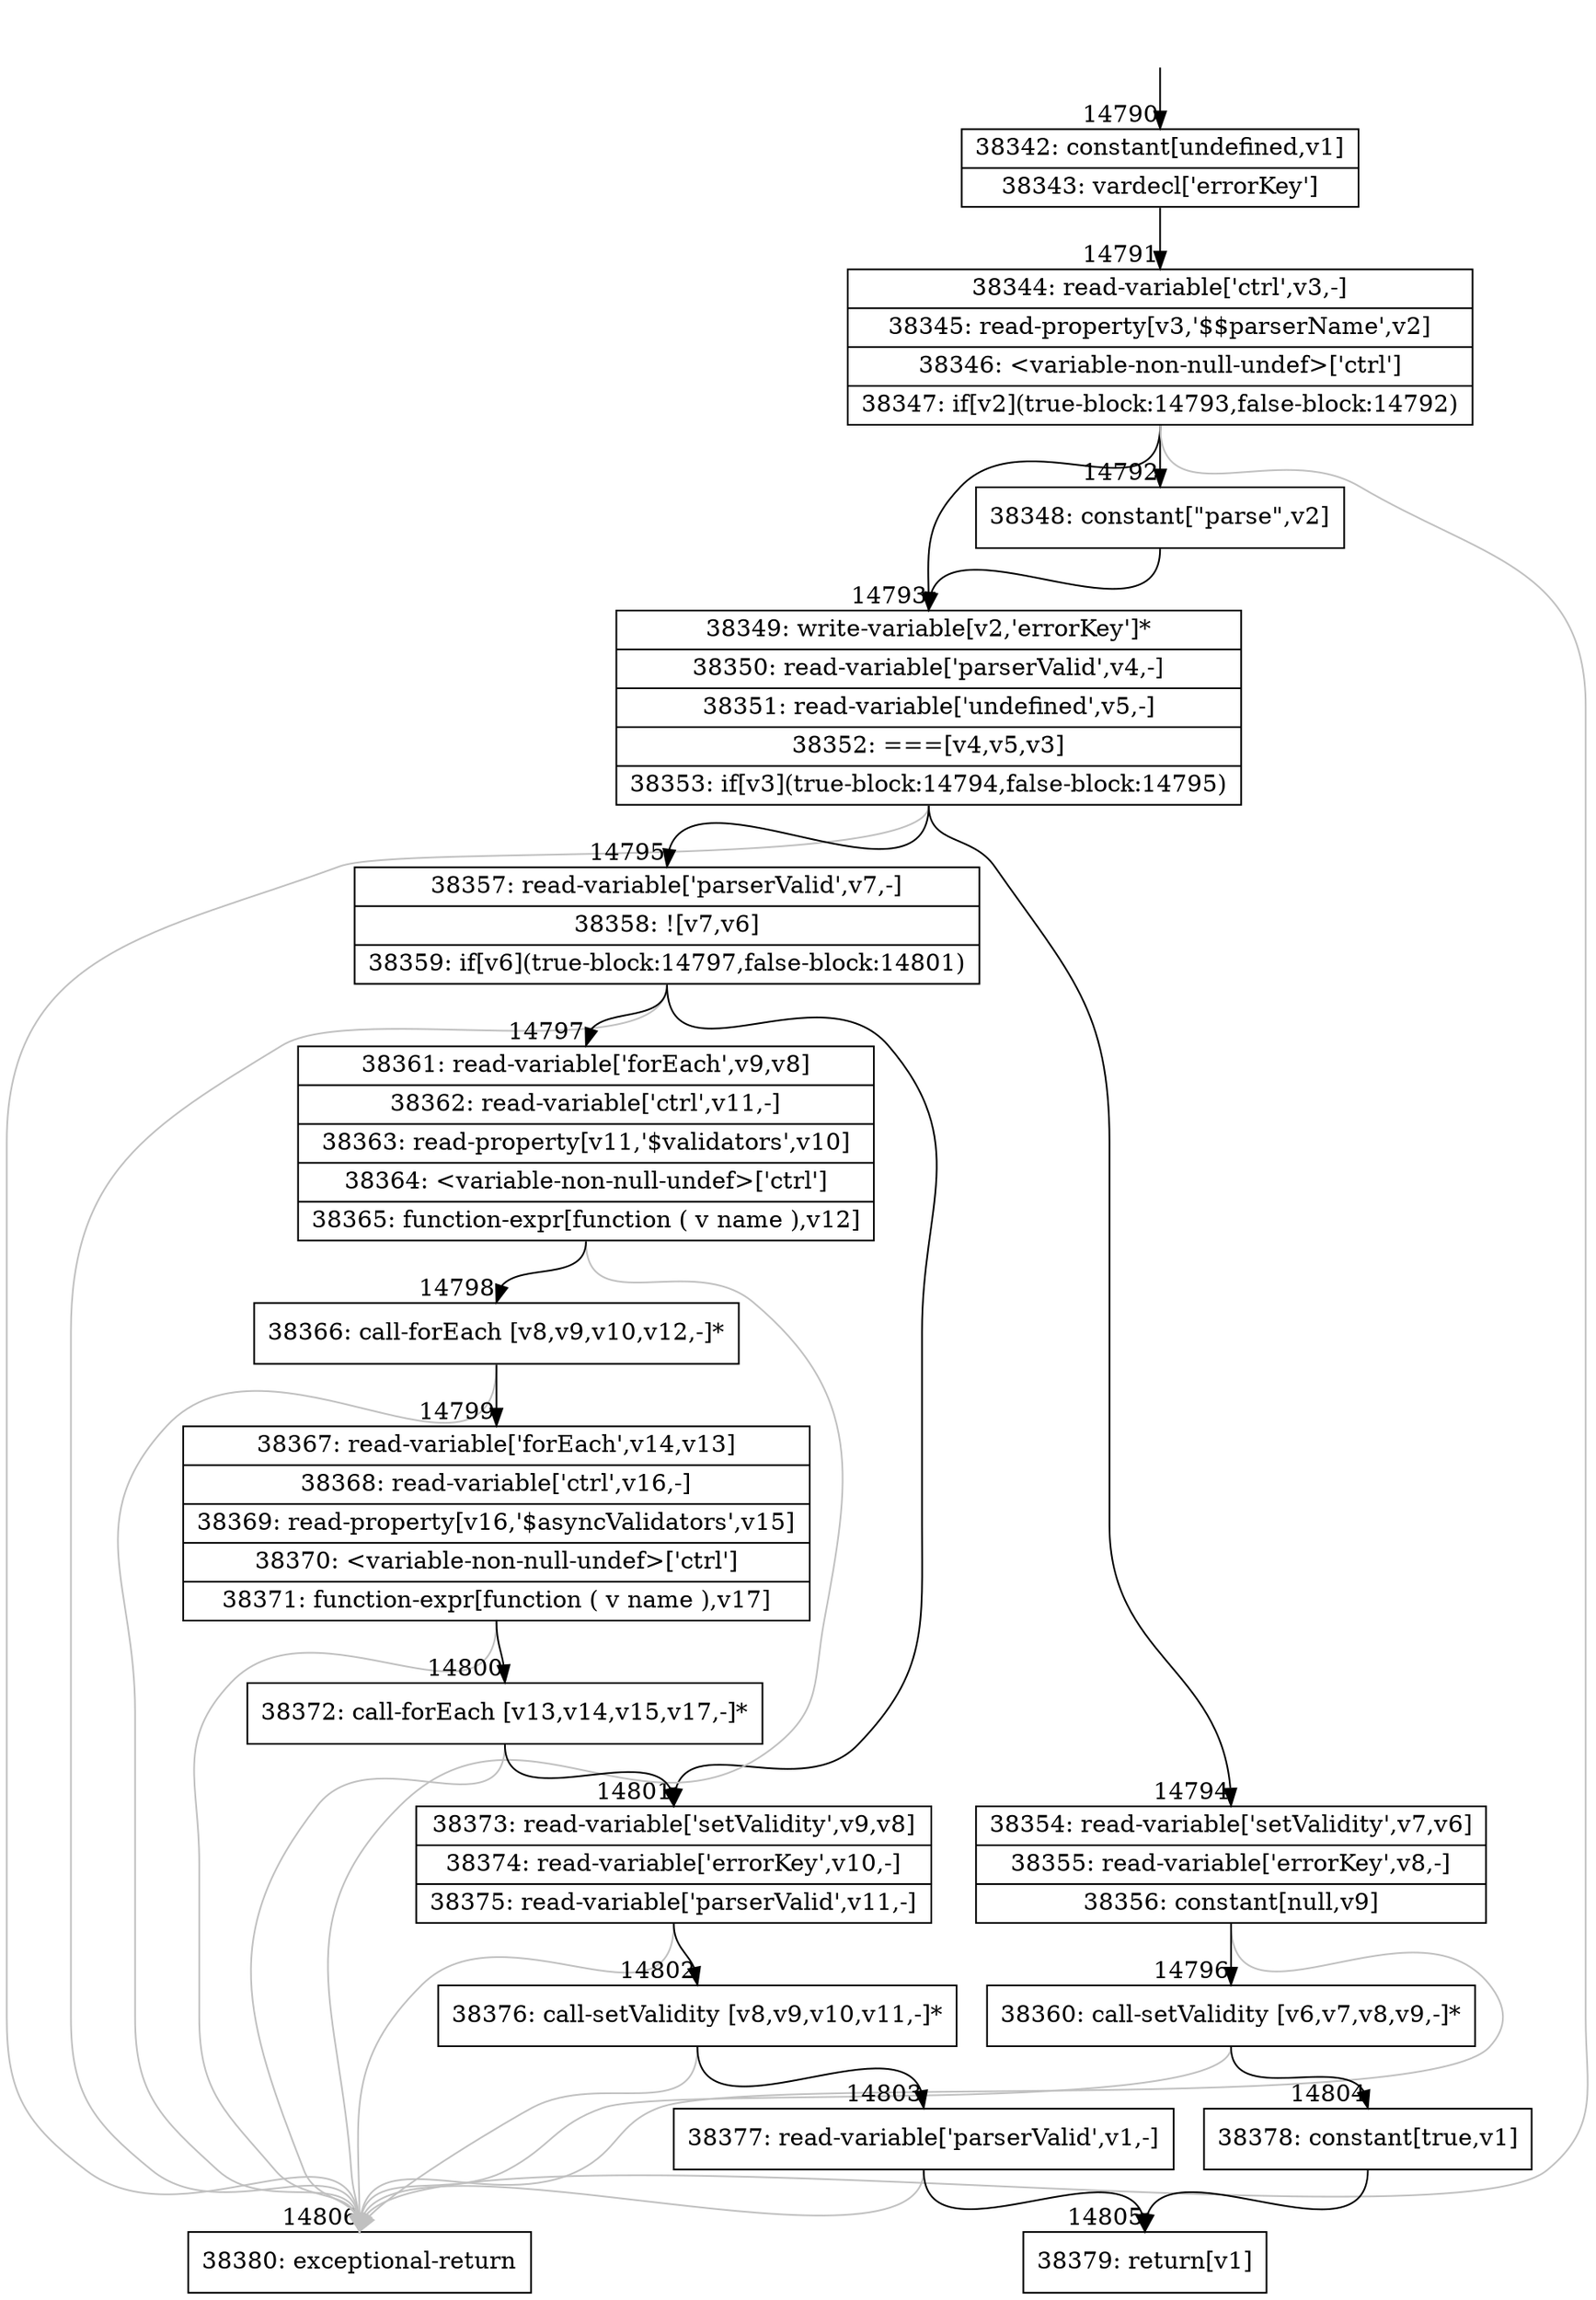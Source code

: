 digraph {
rankdir="TD"
BB_entry1186[shape=none,label=""];
BB_entry1186 -> BB14790 [tailport=s, headport=n, headlabel="    14790"]
BB14790 [shape=record label="{38342: constant[undefined,v1]|38343: vardecl['errorKey']}" ] 
BB14790 -> BB14791 [tailport=s, headport=n, headlabel="      14791"]
BB14791 [shape=record label="{38344: read-variable['ctrl',v3,-]|38345: read-property[v3,'$$parserName',v2]|38346: \<variable-non-null-undef\>['ctrl']|38347: if[v2](true-block:14793,false-block:14792)}" ] 
BB14791 -> BB14793 [tailport=s, headport=n, headlabel="      14793"]
BB14791 -> BB14792 [tailport=s, headport=n, headlabel="      14792"]
BB14791 -> BB14806 [tailport=s, headport=n, color=gray, headlabel="      14806"]
BB14792 [shape=record label="{38348: constant[\"parse\",v2]}" ] 
BB14792 -> BB14793 [tailport=s, headport=n]
BB14793 [shape=record label="{38349: write-variable[v2,'errorKey']*|38350: read-variable['parserValid',v4,-]|38351: read-variable['undefined',v5,-]|38352: ===[v4,v5,v3]|38353: if[v3](true-block:14794,false-block:14795)}" ] 
BB14793 -> BB14794 [tailport=s, headport=n, headlabel="      14794"]
BB14793 -> BB14795 [tailport=s, headport=n, headlabel="      14795"]
BB14793 -> BB14806 [tailport=s, headport=n, color=gray]
BB14794 [shape=record label="{38354: read-variable['setValidity',v7,v6]|38355: read-variable['errorKey',v8,-]|38356: constant[null,v9]}" ] 
BB14794 -> BB14796 [tailport=s, headport=n, headlabel="      14796"]
BB14794 -> BB14806 [tailport=s, headport=n, color=gray]
BB14795 [shape=record label="{38357: read-variable['parserValid',v7,-]|38358: ![v7,v6]|38359: if[v6](true-block:14797,false-block:14801)}" ] 
BB14795 -> BB14797 [tailport=s, headport=n, headlabel="      14797"]
BB14795 -> BB14801 [tailport=s, headport=n, headlabel="      14801"]
BB14795 -> BB14806 [tailport=s, headport=n, color=gray]
BB14796 [shape=record label="{38360: call-setValidity [v6,v7,v8,v9,-]*}" ] 
BB14796 -> BB14804 [tailport=s, headport=n, headlabel="      14804"]
BB14796 -> BB14806 [tailport=s, headport=n, color=gray]
BB14797 [shape=record label="{38361: read-variable['forEach',v9,v8]|38362: read-variable['ctrl',v11,-]|38363: read-property[v11,'$validators',v10]|38364: \<variable-non-null-undef\>['ctrl']|38365: function-expr[function ( v name ),v12]}" ] 
BB14797 -> BB14798 [tailport=s, headport=n, headlabel="      14798"]
BB14797 -> BB14806 [tailport=s, headport=n, color=gray]
BB14798 [shape=record label="{38366: call-forEach [v8,v9,v10,v12,-]*}" ] 
BB14798 -> BB14799 [tailport=s, headport=n, headlabel="      14799"]
BB14798 -> BB14806 [tailport=s, headport=n, color=gray]
BB14799 [shape=record label="{38367: read-variable['forEach',v14,v13]|38368: read-variable['ctrl',v16,-]|38369: read-property[v16,'$asyncValidators',v15]|38370: \<variable-non-null-undef\>['ctrl']|38371: function-expr[function ( v name ),v17]}" ] 
BB14799 -> BB14800 [tailport=s, headport=n, headlabel="      14800"]
BB14799 -> BB14806 [tailport=s, headport=n, color=gray]
BB14800 [shape=record label="{38372: call-forEach [v13,v14,v15,v17,-]*}" ] 
BB14800 -> BB14801 [tailport=s, headport=n]
BB14800 -> BB14806 [tailport=s, headport=n, color=gray]
BB14801 [shape=record label="{38373: read-variable['setValidity',v9,v8]|38374: read-variable['errorKey',v10,-]|38375: read-variable['parserValid',v11,-]}" ] 
BB14801 -> BB14802 [tailport=s, headport=n, headlabel="      14802"]
BB14801 -> BB14806 [tailport=s, headport=n, color=gray]
BB14802 [shape=record label="{38376: call-setValidity [v8,v9,v10,v11,-]*}" ] 
BB14802 -> BB14803 [tailport=s, headport=n, headlabel="      14803"]
BB14802 -> BB14806 [tailport=s, headport=n, color=gray]
BB14803 [shape=record label="{38377: read-variable['parserValid',v1,-]}" ] 
BB14803 -> BB14805 [tailport=s, headport=n, headlabel="      14805"]
BB14803 -> BB14806 [tailport=s, headport=n, color=gray]
BB14804 [shape=record label="{38378: constant[true,v1]}" ] 
BB14804 -> BB14805 [tailport=s, headport=n]
BB14805 [shape=record label="{38379: return[v1]}" ] 
BB14806 [shape=record label="{38380: exceptional-return}" ] 
//#$~ 24911
}
